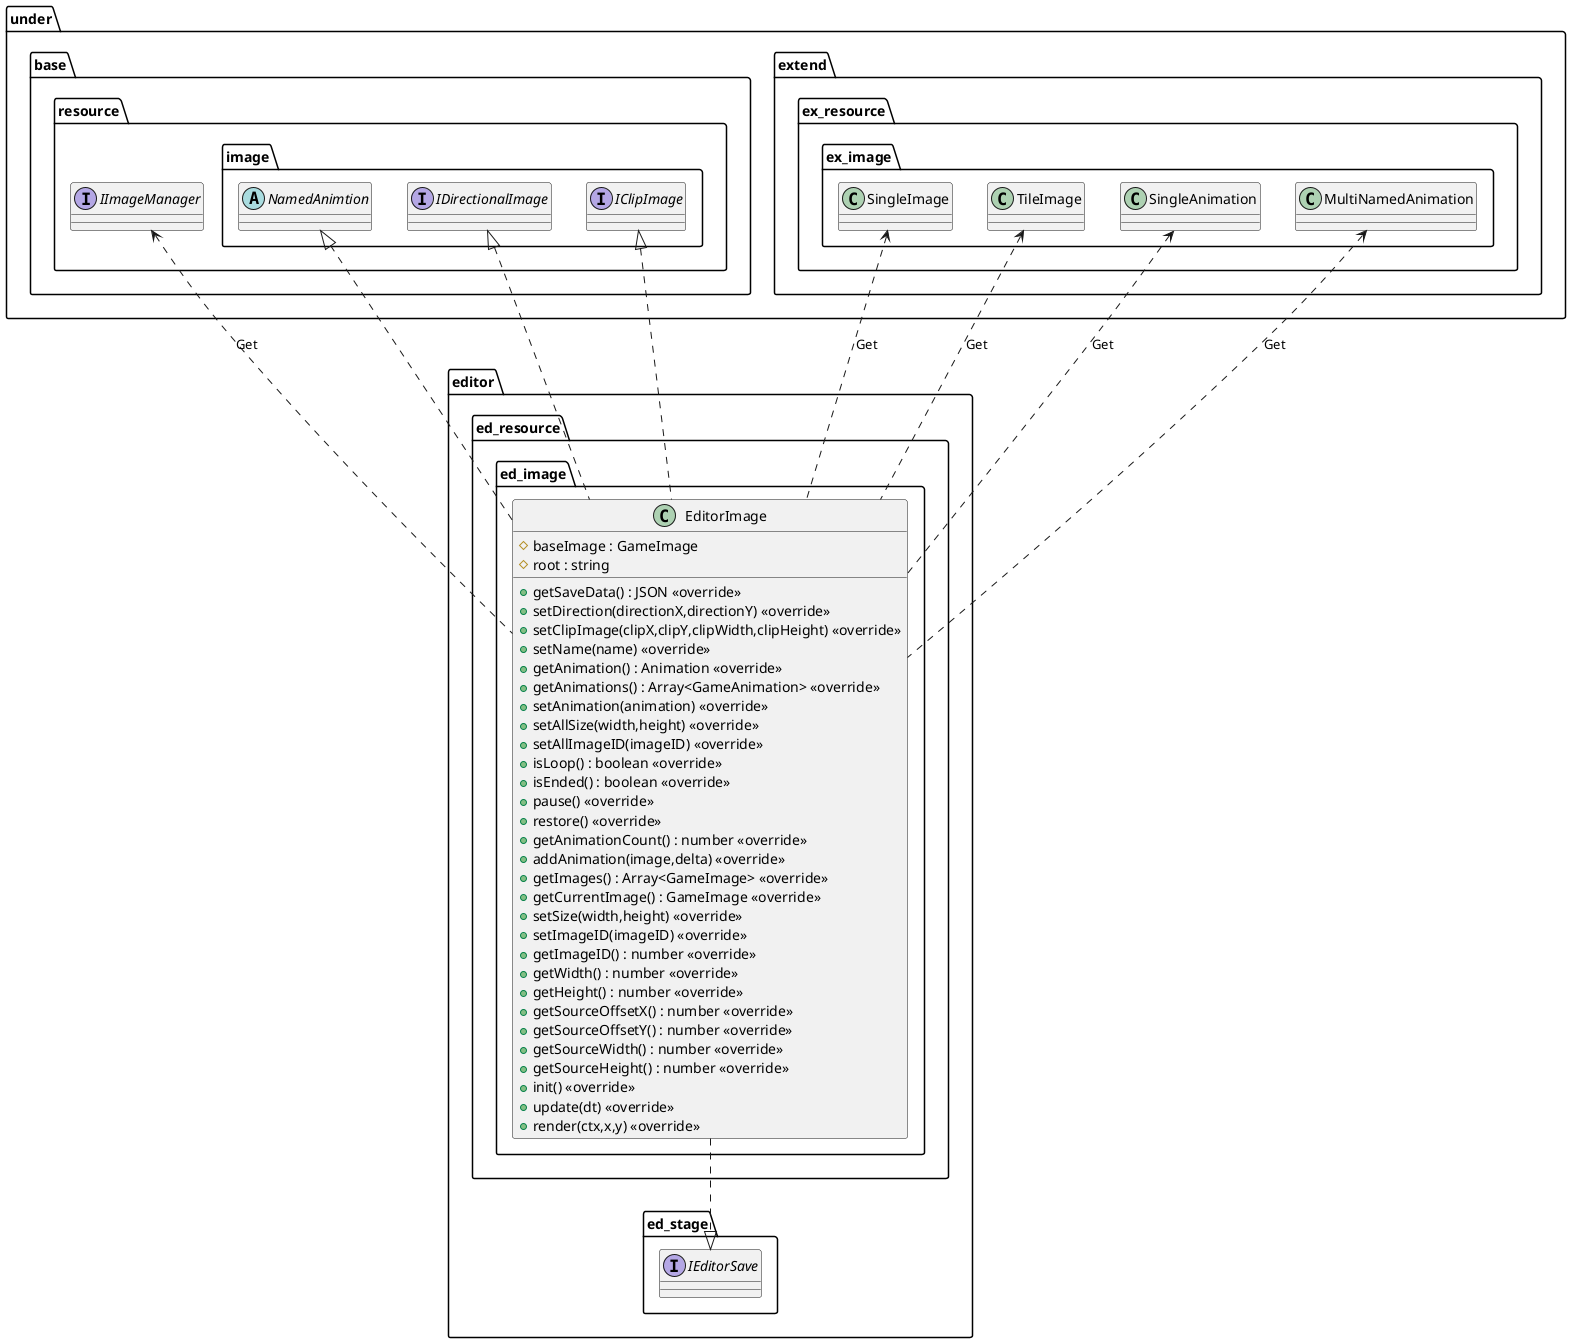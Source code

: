 @startuml EditorImage

package editor {
    package ed_resource {
        package ed_image {
            class EditorImage {
                #baseImage : GameImage
                #root : string
                +getSaveData() : JSON <<override>>
                +setDirection(directionX,directionY) <<override>>
                +setClipImage(clipX,clipY,clipWidth,clipHeight) <<override>>
                +setName(name) <<override>>
                +getAnimation() : Animation <<override>>
                +getAnimations() : Array<GameAnimation> <<override>>
                +setAnimation(animation) <<override>>
                +setAllSize(width,height) <<override>>
                +setAllImageID(imageID) <<override>>
                +isLoop() : boolean <<override>>
                +isEnded() : boolean <<override>>
                +pause() <<override>>
                +restore() <<override>>
                +getAnimationCount() : number <<override>>
                +addAnimation(image,delta) <<override>>
                +getImages() : Array<GameImage> <<override>>
                +getCurrentImage() : GameImage <<override>>
                +setSize(width,height) <<override>>
                +setImageID(imageID) <<override>>
                +getImageID() : number <<override>>
                +getWidth() : number <<override>>
                +getHeight() : number <<override>>
                +getSourceOffsetX() : number <<override>>
                +getSourceOffsetY() : number <<override>>
                +getSourceWidth() : number <<override>>
                +getSourceHeight() : number <<override>>
                +init() <<override>>
                +update(dt) <<override>>
                +render(ctx,x,y) <<override>>
            }
        }
    }
}

package under {
    package base {
        package resource {
            interface IImageManager
            package image {
                abstract NamedAnimtion
                interface IDirectionalImage
                interface IClipImage
            }
        }
    }
    package extend {
        package ex_resource {
            package ex_image {
                class SingleImage
                class TileImage
                class SingleAnimation
                class MultiNamedAnimation
            }
        }
    }
}

package editor {
    package ed_stage {
        interface IEditorSave
    }
}

SingleImage <.. EditorImage : Get
TileImage <.. EditorImage : Get
SingleAnimation <.. EditorImage : Get
MultiNamedAnimation <.. EditorImage : Get
IImageManager <.. EditorImage : Get

NamedAnimtion <|.. EditorImage
EditorImage ..|> IEditorSave
IDirectionalImage <|.. EditorImage
IClipImage <|.. EditorImage

@enduml
